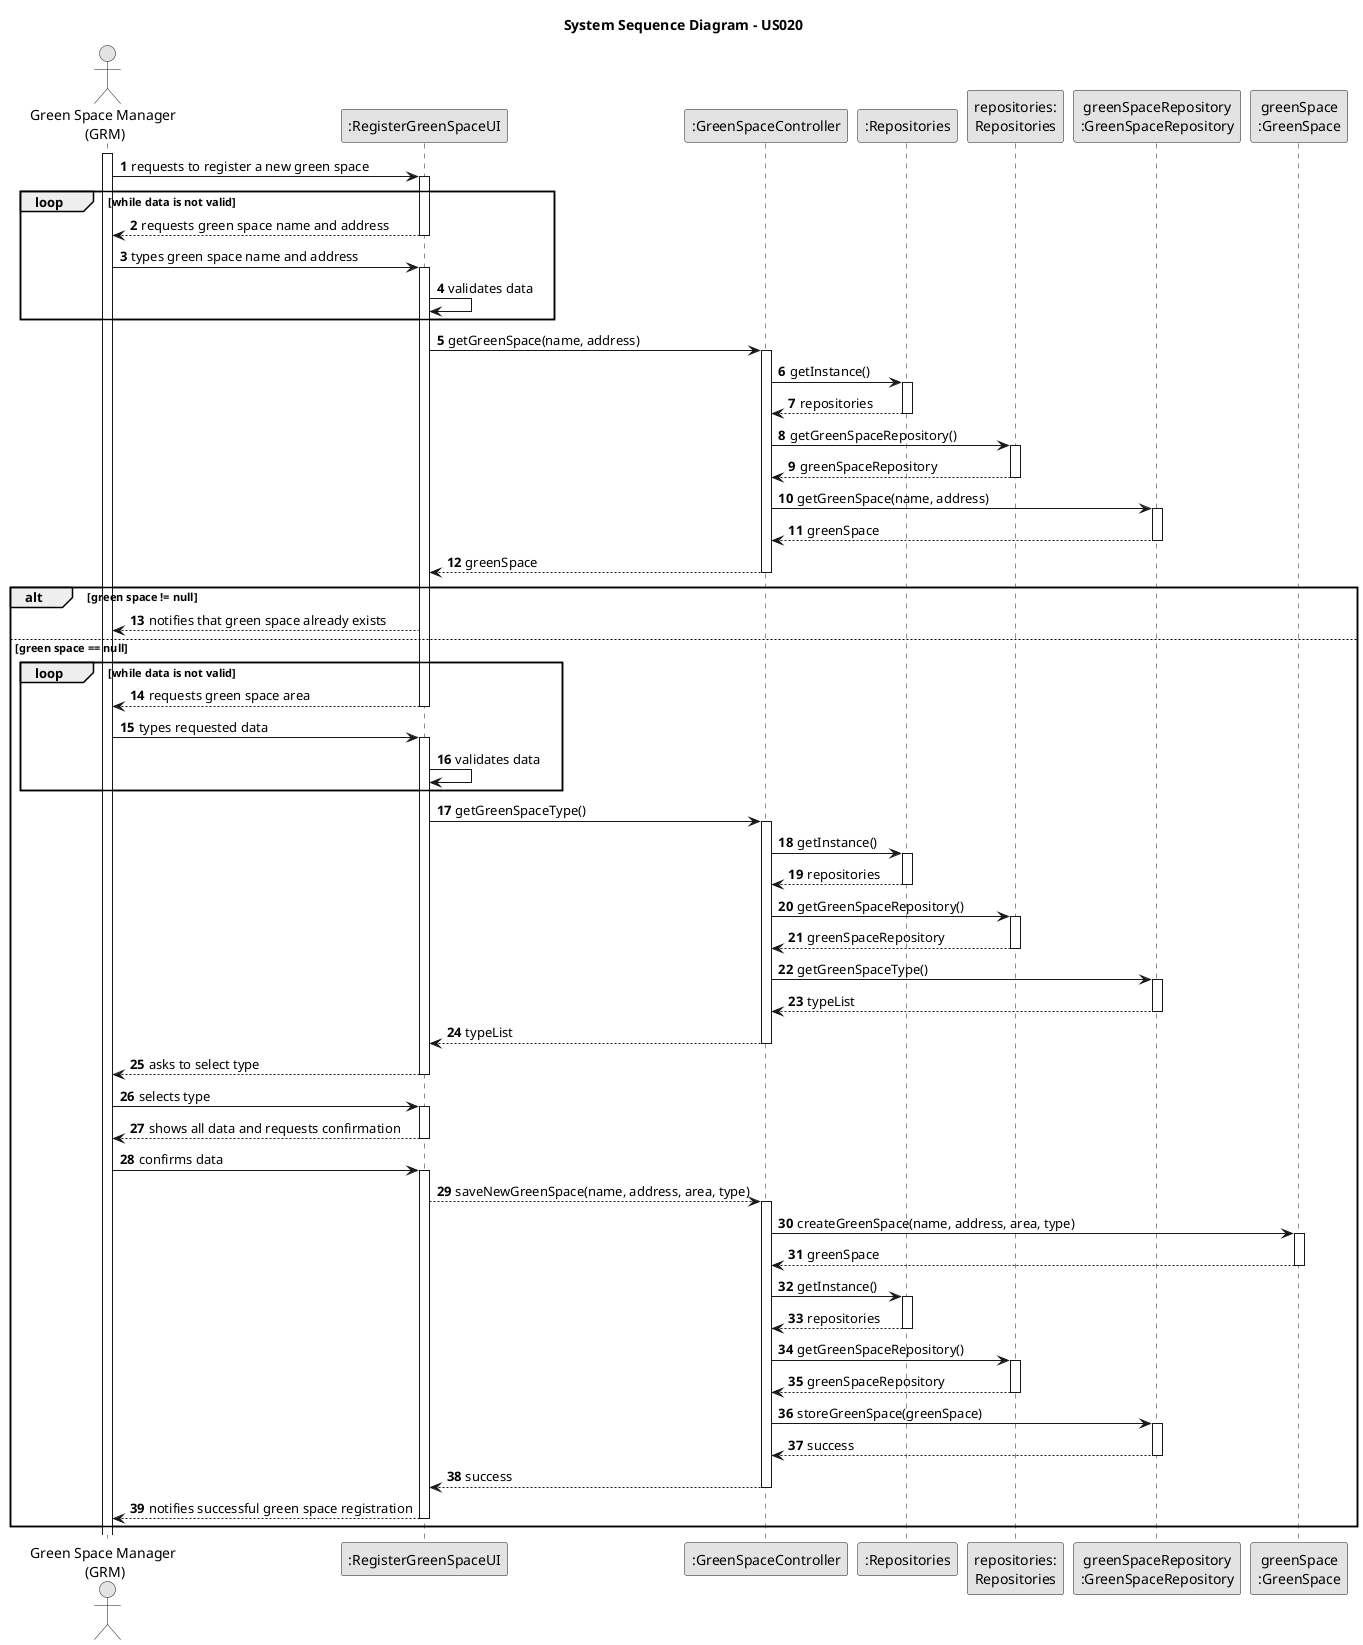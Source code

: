 @startuml
skinparam monochrome true
skinparam packageStyle rectangle
skinparam shadowing false

title System Sequence Diagram - US020

autonumber

actor "Green Space Manager \n(GRM)" as GRM
participant ":RegisterGreenSpaceUI" as UI
participant ":GreenSpaceController" as Controller
participant ":Repositories" as RepositorySingleton
participant "repositories:\nRepositories" as PLAT
participant "greenSpaceRepository\n:GreenSpaceRepository" as Repository
participant "greenSpace\n:GreenSpace" as GS
activate GRM

GRM -> UI : requests to register a new green space
activate UI
loop while data is not valid
UI --> GRM : requests green space name and address
deactivate UI
GRM -> UI : types green space name and address
activate UI
UI -> UI: validates data
end
UI -> Controller : getGreenSpace(name, address)
activate Controller
Controller -> RepositorySingleton : getInstance()
                                        activate RepositorySingleton

                                            RepositorySingleton --> Controller: repositories
                                        deactivate RepositorySingleton

                                        Controller -> PLAT : getGreenSpaceRepository()
                                        activate PLAT

                                            PLAT --> Controller : greenSpaceRepository
                                        deactivate PLAT
Controller -> Repository: getGreenSpace(name, address)
activate Repository
Repository --> Controller: greenSpace
deactivate Repository
Controller --> UI: greenSpace
deactivate Controller
alt green space != null
    UI --> GRM : notifies that green space already exists
    else green space == null
    loop while data is not valid
    UI --> GRM : requests green space area

deactivate UI
    GRM -> UI : types requested data
    activate UI
    UI -> UI: validates data
    end
    UI -> Controller: getGreenSpaceType()
    activate Controller
    Controller -> RepositorySingleton : getInstance()
                                            activate RepositorySingleton

                                                RepositorySingleton --> Controller: repositories
                                            deactivate RepositorySingleton

                                            Controller -> PLAT : getGreenSpaceRepository()
                                            activate PLAT

                                                PLAT --> Controller : greenSpaceRepository
                                            deactivate PLAT
    Controller -> Repository: getGreenSpaceType()
    activate Repository
    Repository --> Controller: typeList
    deactivate Repository
    Controller --> UI: typeList
    deactivate Controller
    UI --> GRM : asks to select type
    deactivate UI
    GRM -> UI : selects type
    activate UI
    UI --> GRM : shows all data and requests confirmation
    deactivate UI
deactivate UI
    GRM -> UI : confirms data
    activate UI
    UI --> Controller: saveNewGreenSpace(name, address, area, type)
    activate Controller
    Controller -> GS: createGreenSpace(name, address, area, type)
    activate GS
   GS --> Controller :greenSpace
   deactivate GS
   Controller -> RepositorySingleton : getInstance()
                                               activate RepositorySingleton

                                                   RepositorySingleton --> Controller: repositories
                                               deactivate RepositorySingleton

                                               Controller -> PLAT : getGreenSpaceRepository()
                                               activate PLAT

                                                   PLAT --> Controller : greenSpaceRepository
                                               deactivate PLAT
   Controller -> Repository: storeGreenSpace(greenSpace)
   activate Repository
   Repository --> Controller: success
   deactivate Repository
   Controller --> UI : success
   deactivate Controller
    UI --> GRM: notifies successful green space registration
deactivate UI
end
@enduml